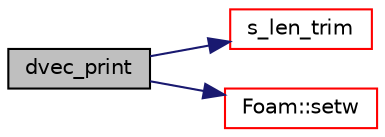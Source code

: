 digraph "dvec_print"
{
  bgcolor="transparent";
  edge [fontname="Helvetica",fontsize="10",labelfontname="Helvetica",labelfontsize="10"];
  node [fontname="Helvetica",fontsize="10",shape=record];
  rankdir="LR";
  Node304 [label="dvec_print",height=0.2,width=0.4,color="black", fillcolor="grey75", style="filled", fontcolor="black"];
  Node304 -> Node305 [color="midnightblue",fontsize="10",style="solid",fontname="Helvetica"];
  Node305 [label="s_len_trim",height=0.2,width=0.4,color="red",URL="$a08939.html#aaf41358fc029a28e2e04ebb4d412bed2"];
  Node304 -> Node307 [color="midnightblue",fontsize="10",style="solid",fontname="Helvetica"];
  Node307 [label="Foam::setw",height=0.2,width=0.4,color="red",URL="$a21851.html#a3318127f6f23246407ca749a0a0ea03c"];
}
